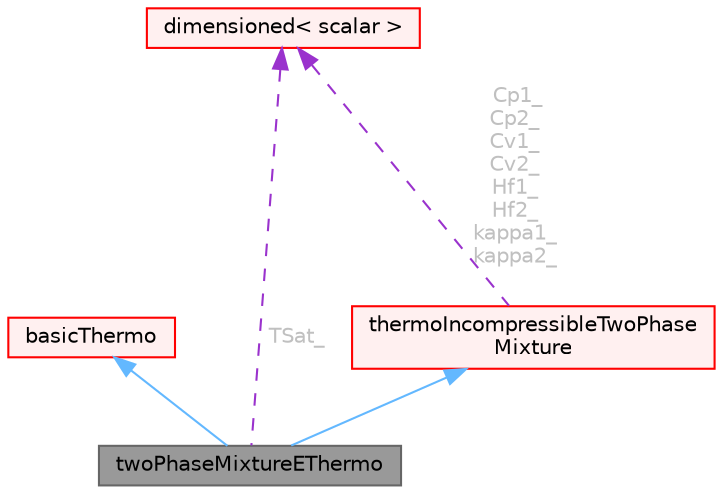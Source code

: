 digraph "twoPhaseMixtureEThermo"
{
 // LATEX_PDF_SIZE
  bgcolor="transparent";
  edge [fontname=Helvetica,fontsize=10,labelfontname=Helvetica,labelfontsize=10];
  node [fontname=Helvetica,fontsize=10,shape=box,height=0.2,width=0.4];
  Node1 [id="Node000001",label="twoPhaseMixtureEThermo",height=0.2,width=0.4,color="gray40", fillcolor="grey60", style="filled", fontcolor="black",tooltip=" "];
  Node2 -> Node1 [id="edge1_Node000001_Node000002",dir="back",color="steelblue1",style="solid",tooltip=" "];
  Node2 [id="Node000002",label="basicThermo",height=0.2,width=0.4,color="red", fillcolor="#FFF0F0", style="filled",URL="$classFoam_1_1basicThermo.html",tooltip="Abstract base-class for fluid and solid thermodynamic properties."];
  Node30 -> Node1 [id="edge2_Node000001_Node000030",dir="back",color="steelblue1",style="solid",tooltip=" "];
  Node30 [id="Node000030",label="thermoIncompressibleTwoPhase\lMixture",height=0.2,width=0.4,color="red", fillcolor="#FFF0F0", style="filled",URL="$classFoam_1_1thermoIncompressibleTwoPhaseMixture.html",tooltip="A two-phase incompressible transportModel."];
  Node36 -> Node30 [id="edge3_Node000030_Node000036",dir="back",color="darkorchid3",style="dashed",tooltip=" ",label=" Cp1_\nCp2_\nCv1_\nCv2_\nHf1_\nHf2_\nkappa1_\nkappa2_",fontcolor="grey" ];
  Node36 [id="Node000036",label="dimensioned\< scalar \>",height=0.2,width=0.4,color="red", fillcolor="#FFF0F0", style="filled",URL="$classFoam_1_1dimensioned.html",tooltip=" "];
  Node36 -> Node1 [id="edge4_Node000001_Node000036",dir="back",color="darkorchid3",style="dashed",tooltip=" ",label=" TSat_",fontcolor="grey" ];
}
